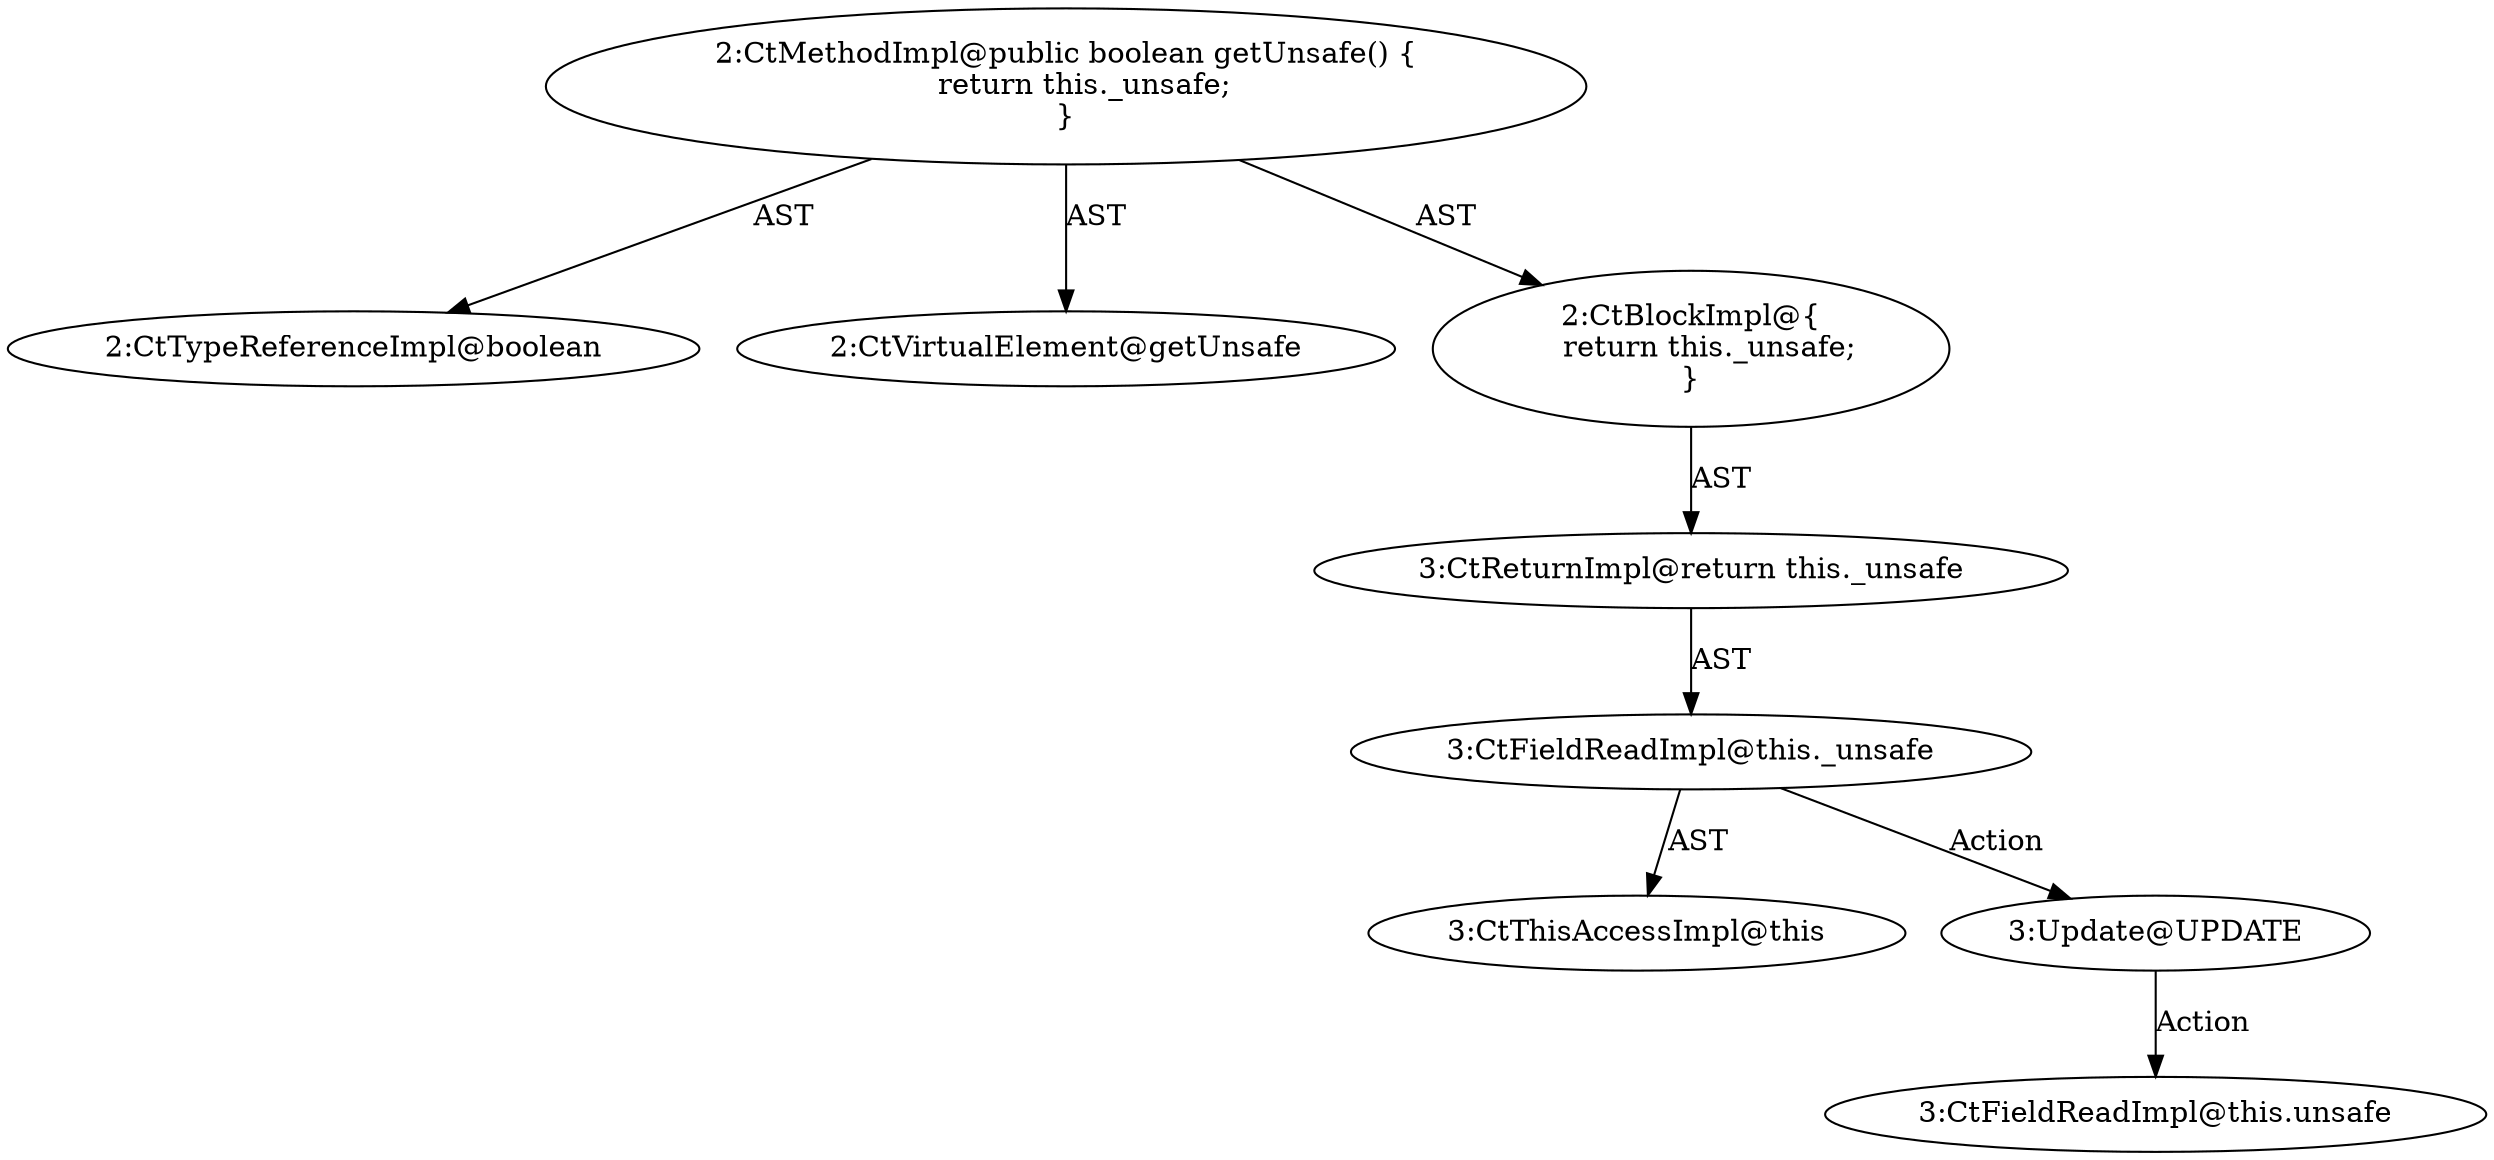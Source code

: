 digraph "getUnsafe#?" {
0 [label="2:CtTypeReferenceImpl@boolean" shape=ellipse]
1 [label="2:CtVirtualElement@getUnsafe" shape=ellipse]
2 [label="3:CtThisAccessImpl@this" shape=ellipse]
3 [label="3:CtFieldReadImpl@this._unsafe" shape=ellipse]
4 [label="3:CtReturnImpl@return this._unsafe" shape=ellipse]
5 [label="2:CtBlockImpl@\{
    return this._unsafe;
\}" shape=ellipse]
6 [label="2:CtMethodImpl@public boolean getUnsafe() \{
    return this._unsafe;
\}" shape=ellipse]
7 [label="3:Update@UPDATE" shape=ellipse]
8 [label="3:CtFieldReadImpl@this.unsafe" shape=ellipse]
3 -> 2 [label="AST"];
3 -> 7 [label="Action"];
4 -> 3 [label="AST"];
5 -> 4 [label="AST"];
6 -> 1 [label="AST"];
6 -> 0 [label="AST"];
6 -> 5 [label="AST"];
7 -> 8 [label="Action"];
}